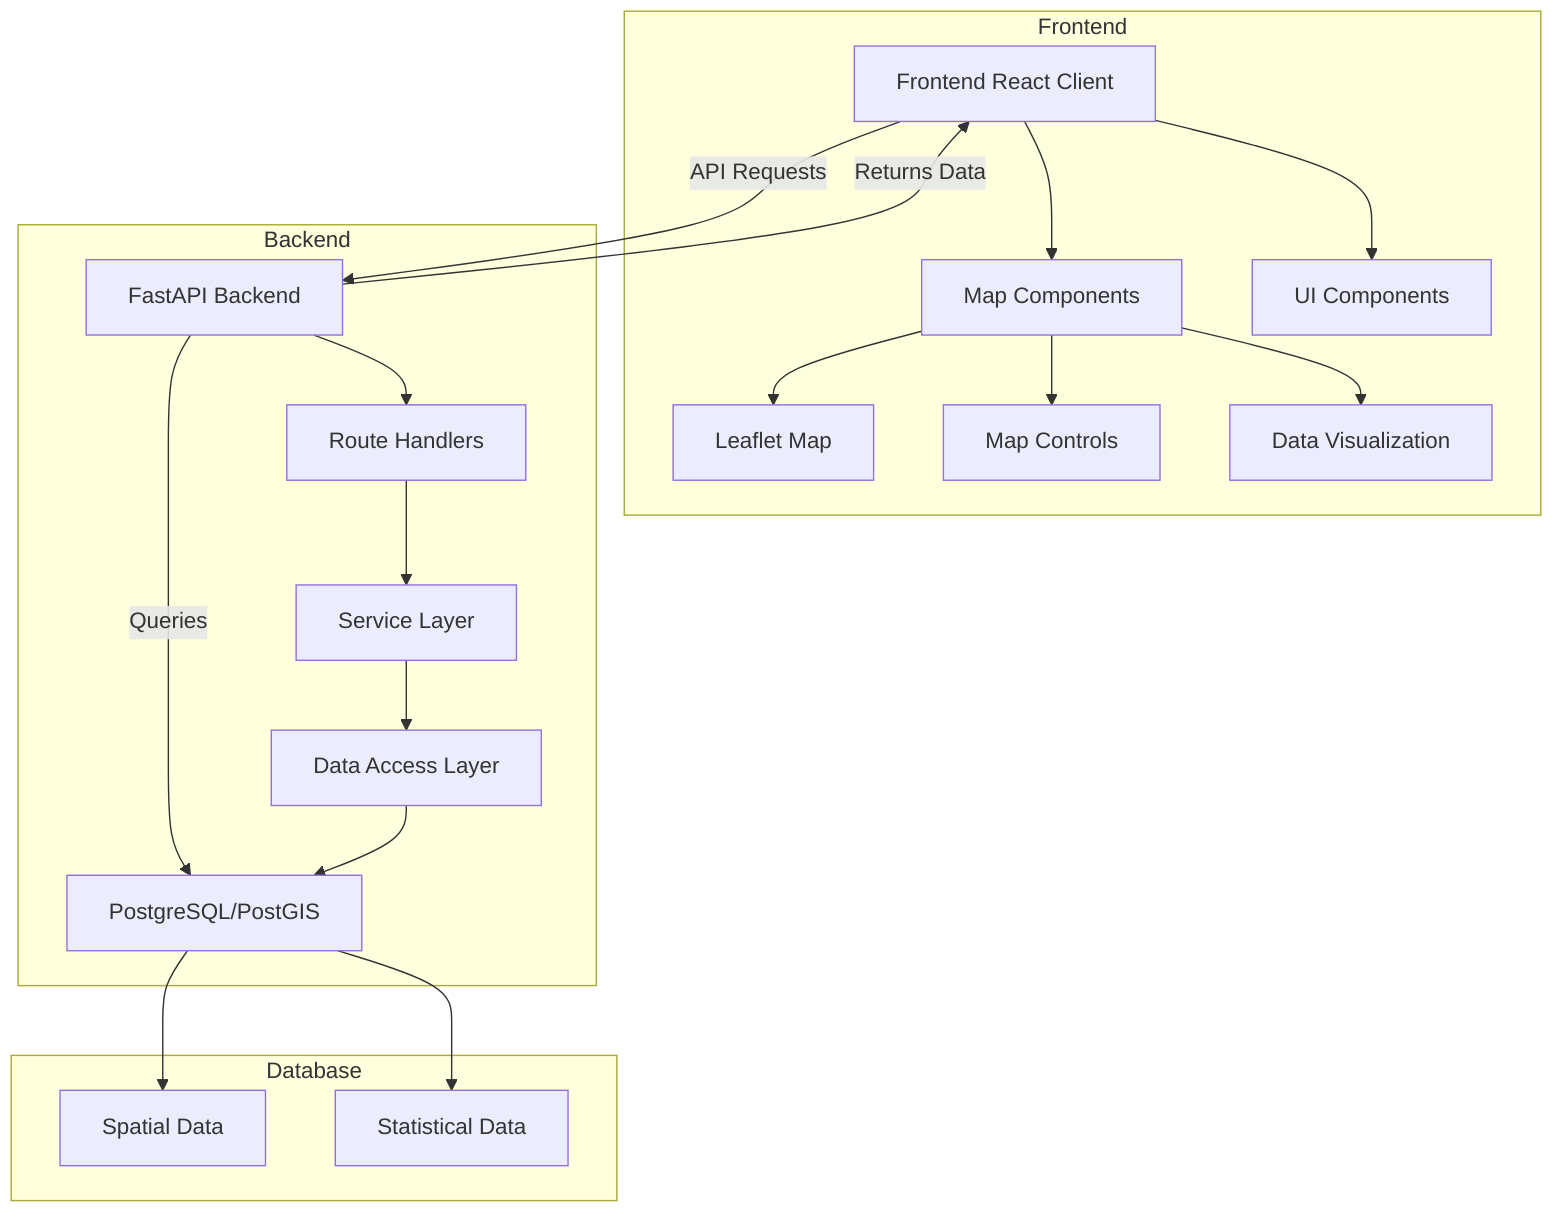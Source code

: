 graph TD;
    A[Frontend React Client] -->|API Requests| B[FastAPI Backend]
    B -->|Queries| C[PostgreSQL/PostGIS]
    B -->|Returns Data| A
    
    subgraph "Frontend"
    A --> D[Map Components]
    A --> E[UI Components]
    D --> F[Leaflet Map]
    D --> G[Map Controls]
    D --> H[Data Visualization]
    end
    
    subgraph "Backend"
    B --> I[Route Handlers]
    I --> J[Service Layer]
    J --> K[Data Access Layer]
    K --> C
    end
    
    subgraph "Database"
    C --> L[Spatial Data]
    C --> M[Statistical Data]
    end